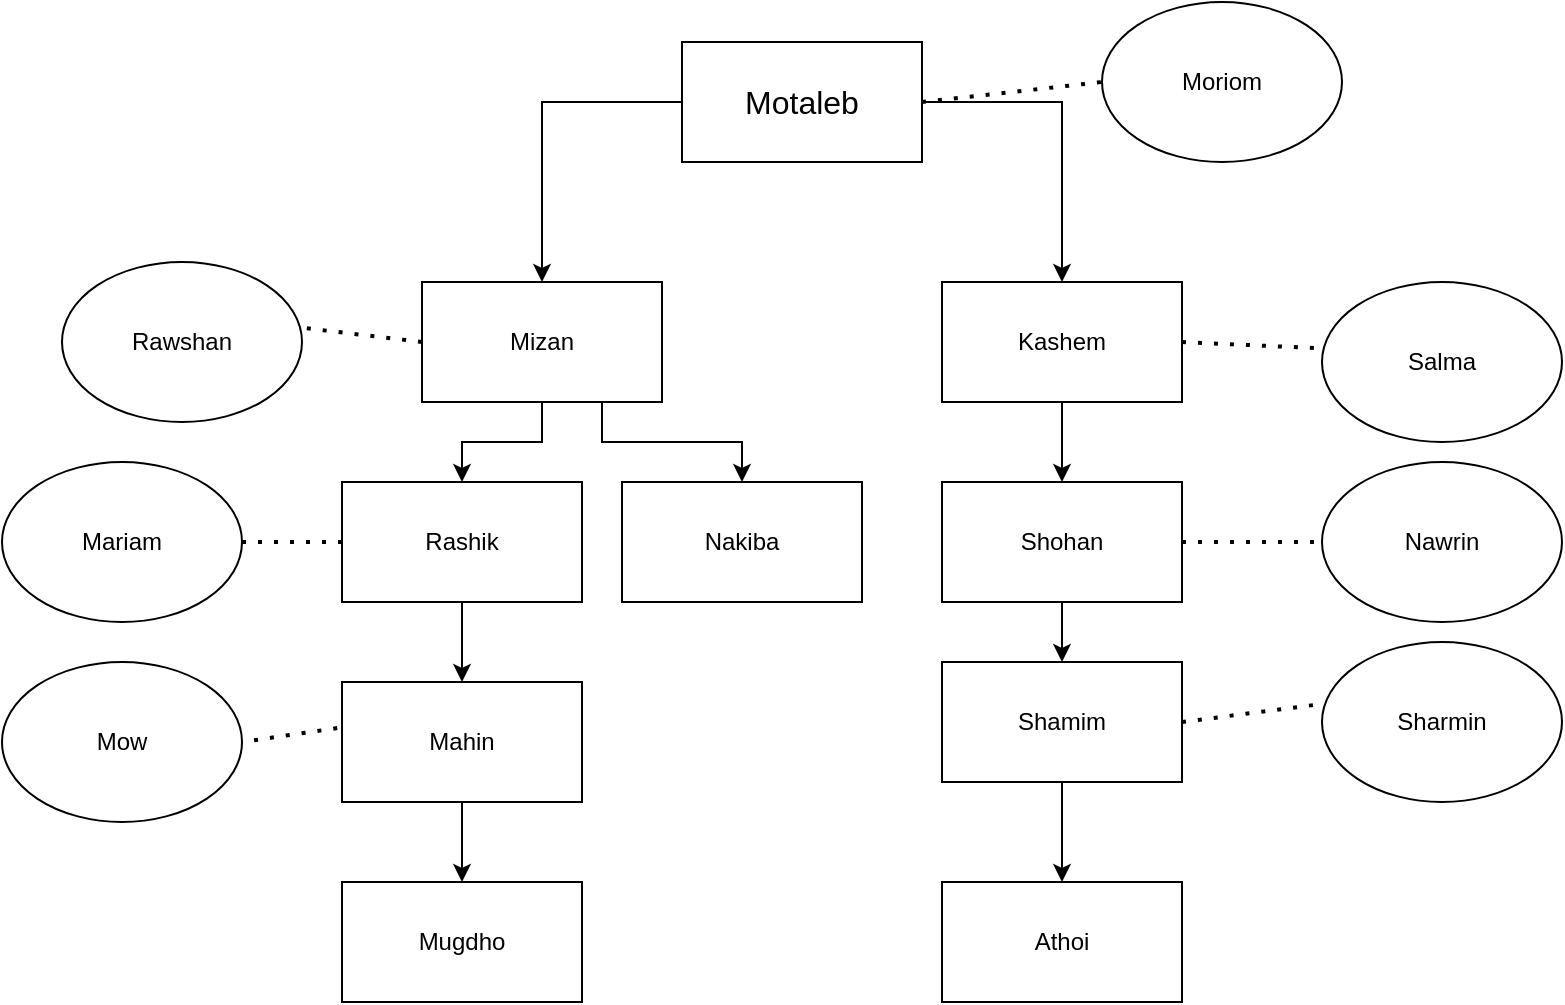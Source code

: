 <mxfile version="14.2.6" type="device"><diagram id="6MGewUkDZzk8Fe7PgCaU" name="Page-1"><mxGraphModel dx="1673" dy="874" grid="1" gridSize="10" guides="1" tooltips="1" connect="1" arrows="1" fold="1" page="1" pageScale="1" pageWidth="850" pageHeight="1100" math="0" shadow="0"><root><mxCell id="0"/><mxCell id="1" parent="0"/><mxCell id="BJJfxjbrIJdudEmYdom2-6" style="edgeStyle=orthogonalEdgeStyle;rounded=0;orthogonalLoop=1;jettySize=auto;html=1;entryX=0.5;entryY=0;entryDx=0;entryDy=0;" edge="1" parent="1" source="BJJfxjbrIJdudEmYdom2-1" target="BJJfxjbrIJdudEmYdom2-4"><mxGeometry relative="1" as="geometry"/></mxCell><mxCell id="BJJfxjbrIJdudEmYdom2-7" style="edgeStyle=orthogonalEdgeStyle;rounded=0;orthogonalLoop=1;jettySize=auto;html=1;" edge="1" parent="1" source="BJJfxjbrIJdudEmYdom2-1" target="BJJfxjbrIJdudEmYdom2-5"><mxGeometry relative="1" as="geometry"/></mxCell><mxCell id="BJJfxjbrIJdudEmYdom2-1" value="&lt;font style=&quot;font-size: 16px&quot;&gt;Motaleb&lt;/font&gt;" style="rounded=0;whiteSpace=wrap;html=1;" vertex="1" parent="1"><mxGeometry x="350" y="130" width="120" height="60" as="geometry"/></mxCell><mxCell id="BJJfxjbrIJdudEmYdom2-2" value="Moriom" style="ellipse;whiteSpace=wrap;html=1;" vertex="1" parent="1"><mxGeometry x="560" y="110" width="120" height="80" as="geometry"/></mxCell><mxCell id="BJJfxjbrIJdudEmYdom2-3" value="" style="endArrow=none;dashed=1;html=1;dashPattern=1 3;strokeWidth=2;entryX=0;entryY=0.5;entryDx=0;entryDy=0;exitX=1;exitY=0.5;exitDx=0;exitDy=0;" edge="1" parent="1" source="BJJfxjbrIJdudEmYdom2-1" target="BJJfxjbrIJdudEmYdom2-2"><mxGeometry width="50" height="50" relative="1" as="geometry"><mxPoint x="400" y="430" as="sourcePoint"/><mxPoint x="450" y="380" as="targetPoint"/></mxGeometry></mxCell><mxCell id="BJJfxjbrIJdudEmYdom2-14" style="edgeStyle=orthogonalEdgeStyle;rounded=0;orthogonalLoop=1;jettySize=auto;html=1;exitX=0.5;exitY=1;exitDx=0;exitDy=0;" edge="1" parent="1" source="BJJfxjbrIJdudEmYdom2-4" target="BJJfxjbrIJdudEmYdom2-12"><mxGeometry relative="1" as="geometry"/></mxCell><mxCell id="BJJfxjbrIJdudEmYdom2-15" style="edgeStyle=orthogonalEdgeStyle;rounded=0;orthogonalLoop=1;jettySize=auto;html=1;exitX=0.75;exitY=1;exitDx=0;exitDy=0;entryX=0.5;entryY=0;entryDx=0;entryDy=0;" edge="1" parent="1" source="BJJfxjbrIJdudEmYdom2-4" target="BJJfxjbrIJdudEmYdom2-13"><mxGeometry relative="1" as="geometry"/></mxCell><mxCell id="BJJfxjbrIJdudEmYdom2-4" value="Mizan" style="rounded=0;whiteSpace=wrap;html=1;" vertex="1" parent="1"><mxGeometry x="220" y="250" width="120" height="60" as="geometry"/></mxCell><mxCell id="BJJfxjbrIJdudEmYdom2-19" style="edgeStyle=orthogonalEdgeStyle;rounded=0;orthogonalLoop=1;jettySize=auto;html=1;entryX=0.5;entryY=0;entryDx=0;entryDy=0;" edge="1" parent="1" source="BJJfxjbrIJdudEmYdom2-5" target="BJJfxjbrIJdudEmYdom2-18"><mxGeometry relative="1" as="geometry"/></mxCell><mxCell id="BJJfxjbrIJdudEmYdom2-5" value="Kashem" style="rounded=0;whiteSpace=wrap;html=1;" vertex="1" parent="1"><mxGeometry x="480" y="250" width="120" height="60" as="geometry"/></mxCell><mxCell id="BJJfxjbrIJdudEmYdom2-8" value="Rawshan" style="ellipse;whiteSpace=wrap;html=1;" vertex="1" parent="1"><mxGeometry x="40" y="240" width="120" height="80" as="geometry"/></mxCell><mxCell id="BJJfxjbrIJdudEmYdom2-9" value="Salma" style="ellipse;whiteSpace=wrap;html=1;" vertex="1" parent="1"><mxGeometry x="670" y="250" width="120" height="80" as="geometry"/></mxCell><mxCell id="BJJfxjbrIJdudEmYdom2-10" value="" style="endArrow=none;dashed=1;html=1;dashPattern=1 3;strokeWidth=2;entryX=-0.015;entryY=0.414;entryDx=0;entryDy=0;exitX=1;exitY=0.5;exitDx=0;exitDy=0;entryPerimeter=0;" edge="1" parent="1" source="BJJfxjbrIJdudEmYdom2-5" target="BJJfxjbrIJdudEmYdom2-9"><mxGeometry width="50" height="50" relative="1" as="geometry"><mxPoint x="480" y="170" as="sourcePoint"/><mxPoint x="570.0" y="160" as="targetPoint"/></mxGeometry></mxCell><mxCell id="BJJfxjbrIJdudEmYdom2-11" value="" style="endArrow=none;dashed=1;html=1;dashPattern=1 3;strokeWidth=2;entryX=1.019;entryY=0.414;entryDx=0;entryDy=0;exitX=0;exitY=0.5;exitDx=0;exitDy=0;entryPerimeter=0;" edge="1" parent="1" source="BJJfxjbrIJdudEmYdom2-4" target="BJJfxjbrIJdudEmYdom2-8"><mxGeometry width="50" height="50" relative="1" as="geometry"><mxPoint x="480" y="170" as="sourcePoint"/><mxPoint x="570.0" y="160" as="targetPoint"/></mxGeometry></mxCell><mxCell id="BJJfxjbrIJdudEmYdom2-23" value="" style="edgeStyle=orthogonalEdgeStyle;rounded=0;orthogonalLoop=1;jettySize=auto;html=1;" edge="1" parent="1" source="BJJfxjbrIJdudEmYdom2-12" target="BJJfxjbrIJdudEmYdom2-22"><mxGeometry relative="1" as="geometry"/></mxCell><mxCell id="BJJfxjbrIJdudEmYdom2-12" value="Rashik" style="rounded=0;whiteSpace=wrap;html=1;" vertex="1" parent="1"><mxGeometry x="180" y="350" width="120" height="60" as="geometry"/></mxCell><mxCell id="BJJfxjbrIJdudEmYdom2-13" value="Nakiba" style="rounded=0;whiteSpace=wrap;html=1;" vertex="1" parent="1"><mxGeometry x="320" y="350" width="120" height="60" as="geometry"/></mxCell><mxCell id="BJJfxjbrIJdudEmYdom2-16" value="Mariam" style="ellipse;whiteSpace=wrap;html=1;" vertex="1" parent="1"><mxGeometry x="10" y="340" width="120" height="80" as="geometry"/></mxCell><mxCell id="BJJfxjbrIJdudEmYdom2-17" value="" style="endArrow=none;dashed=1;html=1;dashPattern=1 3;strokeWidth=2;entryX=1;entryY=0.5;entryDx=0;entryDy=0;exitX=0;exitY=0.5;exitDx=0;exitDy=0;" edge="1" parent="1" source="BJJfxjbrIJdudEmYdom2-12" target="BJJfxjbrIJdudEmYdom2-16"><mxGeometry width="50" height="50" relative="1" as="geometry"><mxPoint x="230" y="290" as="sourcePoint"/><mxPoint x="172.28" y="283.12" as="targetPoint"/></mxGeometry></mxCell><mxCell id="BJJfxjbrIJdudEmYdom2-31" value="" style="edgeStyle=orthogonalEdgeStyle;rounded=0;orthogonalLoop=1;jettySize=auto;html=1;" edge="1" parent="1" source="BJJfxjbrIJdudEmYdom2-18" target="BJJfxjbrIJdudEmYdom2-28"><mxGeometry relative="1" as="geometry"/></mxCell><mxCell id="BJJfxjbrIJdudEmYdom2-18" value="Shohan" style="rounded=0;whiteSpace=wrap;html=1;" vertex="1" parent="1"><mxGeometry x="480" y="350" width="120" height="60" as="geometry"/></mxCell><mxCell id="BJJfxjbrIJdudEmYdom2-20" value="Nawrin" style="ellipse;whiteSpace=wrap;html=1;" vertex="1" parent="1"><mxGeometry x="670" y="340" width="120" height="80" as="geometry"/></mxCell><mxCell id="BJJfxjbrIJdudEmYdom2-21" value="" style="endArrow=none;dashed=1;html=1;dashPattern=1 3;strokeWidth=2;entryX=0;entryY=0.5;entryDx=0;entryDy=0;exitX=1;exitY=0.5;exitDx=0;exitDy=0;" edge="1" parent="1" source="BJJfxjbrIJdudEmYdom2-18" target="BJJfxjbrIJdudEmYdom2-20"><mxGeometry width="50" height="50" relative="1" as="geometry"><mxPoint x="610" y="290" as="sourcePoint"/><mxPoint x="678.2" y="293.12" as="targetPoint"/></mxGeometry></mxCell><mxCell id="BJJfxjbrIJdudEmYdom2-25" value="" style="edgeStyle=orthogonalEdgeStyle;rounded=0;orthogonalLoop=1;jettySize=auto;html=1;" edge="1" parent="1" source="BJJfxjbrIJdudEmYdom2-22" target="BJJfxjbrIJdudEmYdom2-24"><mxGeometry relative="1" as="geometry"/></mxCell><mxCell id="BJJfxjbrIJdudEmYdom2-22" value="Mahin" style="rounded=0;whiteSpace=wrap;html=1;" vertex="1" parent="1"><mxGeometry x="180" y="450" width="120" height="60" as="geometry"/></mxCell><mxCell id="BJJfxjbrIJdudEmYdom2-24" value="Mugdho" style="rounded=0;whiteSpace=wrap;html=1;" vertex="1" parent="1"><mxGeometry x="180" y="550" width="120" height="60" as="geometry"/></mxCell><mxCell id="BJJfxjbrIJdudEmYdom2-26" value="Mow" style="ellipse;whiteSpace=wrap;html=1;" vertex="1" parent="1"><mxGeometry x="10" y="440" width="120" height="80" as="geometry"/></mxCell><mxCell id="BJJfxjbrIJdudEmYdom2-27" value="Sharmin" style="ellipse;whiteSpace=wrap;html=1;" vertex="1" parent="1"><mxGeometry x="670" y="430" width="120" height="80" as="geometry"/></mxCell><mxCell id="BJJfxjbrIJdudEmYdom2-32" value="" style="edgeStyle=orthogonalEdgeStyle;rounded=0;orthogonalLoop=1;jettySize=auto;html=1;" edge="1" parent="1" source="BJJfxjbrIJdudEmYdom2-28" target="BJJfxjbrIJdudEmYdom2-29"><mxGeometry relative="1" as="geometry"/></mxCell><mxCell id="BJJfxjbrIJdudEmYdom2-28" value="Shamim" style="rounded=0;whiteSpace=wrap;html=1;" vertex="1" parent="1"><mxGeometry x="480" y="440" width="120" height="60" as="geometry"/></mxCell><mxCell id="BJJfxjbrIJdudEmYdom2-29" value="Athoi" style="rounded=0;whiteSpace=wrap;html=1;" vertex="1" parent="1"><mxGeometry x="480" y="550" width="120" height="60" as="geometry"/></mxCell><mxCell id="BJJfxjbrIJdudEmYdom2-30" value="" style="endArrow=none;dashed=1;html=1;dashPattern=1 3;strokeWidth=2;entryX=-0.025;entryY=0.392;entryDx=0;entryDy=0;exitX=1;exitY=0.5;exitDx=0;exitDy=0;entryPerimeter=0;" edge="1" parent="1" source="BJJfxjbrIJdudEmYdom2-28" target="BJJfxjbrIJdudEmYdom2-27"><mxGeometry width="50" height="50" relative="1" as="geometry"><mxPoint x="610" y="390" as="sourcePoint"/><mxPoint x="680.0" y="390" as="targetPoint"/></mxGeometry></mxCell><mxCell id="BJJfxjbrIJdudEmYdom2-33" value="" style="endArrow=none;dashed=1;html=1;dashPattern=1 3;strokeWidth=2;entryX=1;entryY=0.5;entryDx=0;entryDy=0;exitX=-0.02;exitY=0.384;exitDx=0;exitDy=0;exitPerimeter=0;" edge="1" parent="1" source="BJJfxjbrIJdudEmYdom2-22" target="BJJfxjbrIJdudEmYdom2-26"><mxGeometry width="50" height="50" relative="1" as="geometry"><mxPoint x="190" y="390.0" as="sourcePoint"/><mxPoint x="140.0" y="390.0" as="targetPoint"/></mxGeometry></mxCell></root></mxGraphModel></diagram></mxfile>